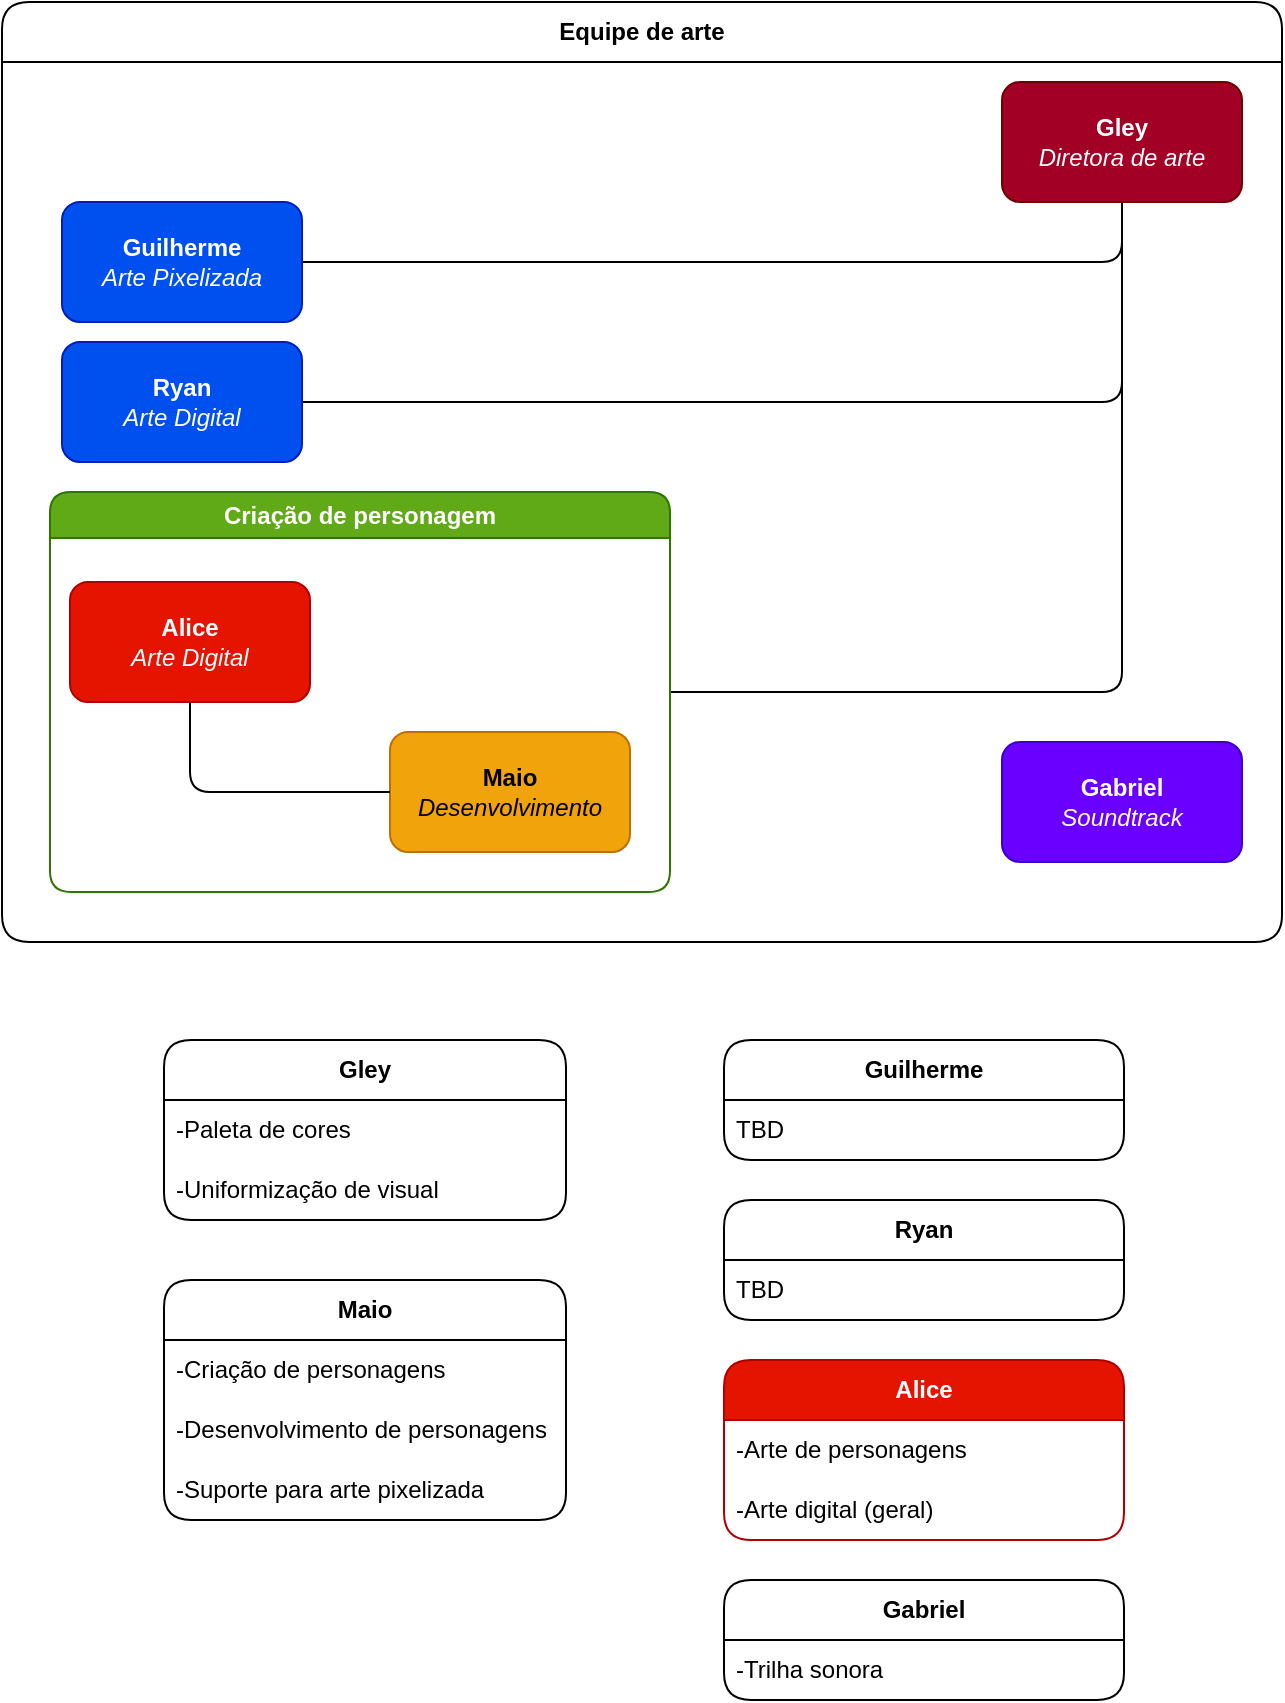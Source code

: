 <mxfile version="20.8.11" type="github">
  <diagram id="prtHgNgQTEPvFCAcTncT" name="Page-1">
    <mxGraphModel dx="1639" dy="946" grid="0" gridSize="10" guides="1" tooltips="1" connect="1" arrows="1" fold="1" page="0" pageScale="1" pageWidth="827" pageHeight="1169" background="none" math="0" shadow="0">
      <root>
        <mxCell id="0" />
        <mxCell id="1" parent="0" />
        <mxCell id="Z7raK7aURQdZE7R4rnPv-21" value="Equipe de arte" style="swimlane;whiteSpace=wrap;html=1;startSize=30;rounded=1;shadow=0;glass=0;backgroundOutline=0;container=0;swimlaneLine=1;labelBackgroundColor=none;" vertex="1" parent="1">
          <mxGeometry x="79" y="41" width="640" height="470" as="geometry" />
        </mxCell>
        <mxCell id="Z7raK7aURQdZE7R4rnPv-52" style="edgeStyle=orthogonalEdgeStyle;rounded=1;orthogonalLoop=1;jettySize=auto;html=1;exitX=1;exitY=0.5;exitDx=0;exitDy=0;entryX=0.5;entryY=1;entryDx=0;entryDy=0;endArrow=none;endFill=0;labelBackgroundColor=none;fontColor=default;" edge="1" parent="Z7raK7aURQdZE7R4rnPv-21" source="Z7raK7aURQdZE7R4rnPv-17" target="Z7raK7aURQdZE7R4rnPv-37">
          <mxGeometry relative="1" as="geometry" />
        </mxCell>
        <mxCell id="Z7raK7aURQdZE7R4rnPv-17" value="&lt;b&gt;Guilherme&lt;br&gt;&lt;/b&gt;&lt;i&gt;Arte Pixelizada&lt;/i&gt;" style="rounded=1;whiteSpace=wrap;html=1;labelBackgroundColor=none;fillColor=#0050ef;fontColor=#ffffff;strokeColor=#001DBC;" vertex="1" parent="Z7raK7aURQdZE7R4rnPv-21">
          <mxGeometry x="30" y="100" width="120" height="60" as="geometry" />
        </mxCell>
        <mxCell id="Z7raK7aURQdZE7R4rnPv-51" style="edgeStyle=orthogonalEdgeStyle;rounded=1;orthogonalLoop=1;jettySize=auto;html=1;exitX=1;exitY=0.5;exitDx=0;exitDy=0;entryX=0.5;entryY=1;entryDx=0;entryDy=0;endArrow=none;endFill=0;labelBackgroundColor=none;fontColor=default;" edge="1" parent="Z7raK7aURQdZE7R4rnPv-21" source="Z7raK7aURQdZE7R4rnPv-18" target="Z7raK7aURQdZE7R4rnPv-37">
          <mxGeometry relative="1" as="geometry" />
        </mxCell>
        <mxCell id="Z7raK7aURQdZE7R4rnPv-18" value="&lt;b&gt;Ryan&lt;br&gt;&lt;/b&gt;&lt;i&gt;Arte Digital&lt;/i&gt;" style="rounded=1;whiteSpace=wrap;html=1;labelBackgroundColor=none;fillColor=#0050ef;fontColor=#ffffff;strokeColor=#001DBC;" vertex="1" parent="Z7raK7aURQdZE7R4rnPv-21">
          <mxGeometry x="30" y="170" width="120" height="60" as="geometry" />
        </mxCell>
        <mxCell id="Z7raK7aURQdZE7R4rnPv-20" value="&lt;b&gt;Gabriel&lt;br&gt;&lt;/b&gt;&lt;i&gt;Soundtrack&lt;/i&gt;" style="rounded=1;whiteSpace=wrap;html=1;labelBackgroundColor=none;fillColor=#6a00ff;fontColor=#ffffff;strokeColor=#3700CC;" vertex="1" parent="Z7raK7aURQdZE7R4rnPv-21">
          <mxGeometry x="500" y="370" width="120" height="60" as="geometry" />
        </mxCell>
        <mxCell id="Z7raK7aURQdZE7R4rnPv-53" style="edgeStyle=orthogonalEdgeStyle;rounded=1;orthogonalLoop=1;jettySize=auto;html=1;exitX=0.5;exitY=1;exitDx=0;exitDy=0;entryX=1;entryY=0.5;entryDx=0;entryDy=0;endArrow=none;endFill=0;labelBackgroundColor=none;fontColor=default;" edge="1" parent="Z7raK7aURQdZE7R4rnPv-21" source="Z7raK7aURQdZE7R4rnPv-37" target="Z7raK7aURQdZE7R4rnPv-44">
          <mxGeometry relative="1" as="geometry" />
        </mxCell>
        <mxCell id="Z7raK7aURQdZE7R4rnPv-37" value="&lt;b&gt;Gley&lt;br&gt;&lt;/b&gt;&lt;i&gt;Diretora de arte&lt;/i&gt;" style="rounded=1;whiteSpace=wrap;html=1;labelBackgroundColor=none;fillColor=#a20025;fontColor=#ffffff;strokeColor=#6F0000;" vertex="1" parent="Z7raK7aURQdZE7R4rnPv-21">
          <mxGeometry x="500" y="40" width="120" height="60" as="geometry" />
        </mxCell>
        <mxCell id="Z7raK7aURQdZE7R4rnPv-44" value="Criação de personagem" style="swimlane;whiteSpace=wrap;html=1;labelBackgroundColor=none;rounded=1;fillColor=#60a917;fontColor=#ffffff;strokeColor=#2D7600;" vertex="1" parent="Z7raK7aURQdZE7R4rnPv-21">
          <mxGeometry x="24" y="245" width="310" height="200" as="geometry">
            <mxRectangle x="70" y="225" width="180" height="30" as="alternateBounds" />
          </mxGeometry>
        </mxCell>
        <mxCell id="Z7raK7aURQdZE7R4rnPv-16" value="&lt;b&gt;Alice&lt;br&gt;&lt;/b&gt;&lt;i&gt;Arte Digital&lt;/i&gt;" style="rounded=1;whiteSpace=wrap;html=1;labelBackgroundColor=none;fillColor=#e51400;fontColor=#ffffff;strokeColor=#B20000;" vertex="1" parent="Z7raK7aURQdZE7R4rnPv-44">
          <mxGeometry x="10" y="45" width="120" height="60" as="geometry" />
        </mxCell>
        <mxCell id="Z7raK7aURQdZE7R4rnPv-19" value="&lt;b&gt;Maio&lt;br&gt;&lt;/b&gt;&lt;i&gt;Desenvolvimento&lt;/i&gt;" style="rounded=1;whiteSpace=wrap;html=1;labelBackgroundColor=none;fillColor=#f0a30a;fontColor=#000000;strokeColor=#BD7000;" vertex="1" parent="Z7raK7aURQdZE7R4rnPv-44">
          <mxGeometry x="170" y="120" width="120" height="60" as="geometry" />
        </mxCell>
        <mxCell id="Z7raK7aURQdZE7R4rnPv-46" style="edgeStyle=orthogonalEdgeStyle;rounded=1;orthogonalLoop=1;jettySize=auto;html=1;entryX=0.5;entryY=1;entryDx=0;entryDy=0;endArrow=none;endFill=0;labelBackgroundColor=none;fontColor=default;" edge="1" parent="Z7raK7aURQdZE7R4rnPv-44" source="Z7raK7aURQdZE7R4rnPv-19" target="Z7raK7aURQdZE7R4rnPv-16">
          <mxGeometry relative="1" as="geometry" />
        </mxCell>
        <mxCell id="Z7raK7aURQdZE7R4rnPv-54" value="&lt;b&gt;Gley&lt;/b&gt;" style="swimlane;fontStyle=0;childLayout=stackLayout;horizontal=1;startSize=30;horizontalStack=0;resizeParent=1;resizeParentMax=0;resizeLast=0;collapsible=1;marginBottom=0;whiteSpace=wrap;html=1;rounded=1;shadow=0;glass=0;flipH=1;labelBackgroundColor=none;" vertex="1" parent="1">
          <mxGeometry x="160" y="560" width="201" height="90" as="geometry" />
        </mxCell>
        <mxCell id="Z7raK7aURQdZE7R4rnPv-55" value="-Paleta de cores" style="text;strokeColor=none;fillColor=none;align=left;verticalAlign=middle;spacingLeft=4;spacingRight=4;overflow=hidden;points=[[0,0.5],[1,0.5]];portConstraint=eastwest;rotatable=0;whiteSpace=wrap;html=1;labelBackgroundColor=none;rounded=1;" vertex="1" parent="Z7raK7aURQdZE7R4rnPv-54">
          <mxGeometry y="30" width="201" height="30" as="geometry" />
        </mxCell>
        <mxCell id="Z7raK7aURQdZE7R4rnPv-56" value="-Uniformização de visual" style="text;strokeColor=none;fillColor=none;align=left;verticalAlign=middle;spacingLeft=4;spacingRight=4;overflow=hidden;points=[[0,0.5],[1,0.5]];portConstraint=eastwest;rotatable=0;whiteSpace=wrap;html=1;labelBackgroundColor=none;rounded=1;" vertex="1" parent="Z7raK7aURQdZE7R4rnPv-54">
          <mxGeometry y="60" width="201" height="30" as="geometry" />
        </mxCell>
        <mxCell id="Z7raK7aURQdZE7R4rnPv-58" value="&lt;b&gt;Guilherme&lt;/b&gt;" style="swimlane;fontStyle=0;childLayout=stackLayout;horizontal=1;startSize=30;horizontalStack=0;resizeParent=1;resizeParentMax=0;resizeLast=0;collapsible=1;marginBottom=0;whiteSpace=wrap;html=1;rounded=1;shadow=0;glass=0;flipH=1;flipV=0;labelBackgroundColor=none;" vertex="1" parent="1">
          <mxGeometry x="440" y="560" width="200" height="60" as="geometry" />
        </mxCell>
        <mxCell id="Z7raK7aURQdZE7R4rnPv-59" value="TBD" style="text;strokeColor=none;fillColor=none;align=left;verticalAlign=middle;spacingLeft=4;spacingRight=4;overflow=hidden;points=[[0,0.5],[1,0.5]];portConstraint=eastwest;rotatable=0;whiteSpace=wrap;html=1;labelBackgroundColor=none;rounded=1;" vertex="1" parent="Z7raK7aURQdZE7R4rnPv-58">
          <mxGeometry y="30" width="200" height="30" as="geometry" />
        </mxCell>
        <mxCell id="Z7raK7aURQdZE7R4rnPv-62" value="&lt;b&gt;Ryan&lt;/b&gt;" style="swimlane;fontStyle=0;childLayout=stackLayout;horizontal=1;startSize=30;horizontalStack=0;resizeParent=1;resizeParentMax=0;resizeLast=0;collapsible=1;marginBottom=0;whiteSpace=wrap;html=1;rounded=1;shadow=0;glass=0;flipH=1;flipV=0;labelBackgroundColor=none;" vertex="1" parent="1">
          <mxGeometry x="440" y="640" width="200" height="60" as="geometry" />
        </mxCell>
        <mxCell id="Z7raK7aURQdZE7R4rnPv-63" value="TBD" style="text;strokeColor=none;fillColor=none;align=left;verticalAlign=middle;spacingLeft=4;spacingRight=4;overflow=hidden;points=[[0,0.5],[1,0.5]];portConstraint=eastwest;rotatable=0;whiteSpace=wrap;html=1;labelBackgroundColor=none;rounded=1;" vertex="1" parent="Z7raK7aURQdZE7R4rnPv-62">
          <mxGeometry y="30" width="200" height="30" as="geometry" />
        </mxCell>
        <mxCell id="Z7raK7aURQdZE7R4rnPv-67" value="&lt;b&gt;Alice&lt;/b&gt;" style="swimlane;fontStyle=0;childLayout=stackLayout;horizontal=1;startSize=30;horizontalStack=0;resizeParent=1;resizeParentMax=0;resizeLast=0;collapsible=1;marginBottom=0;whiteSpace=wrap;html=1;rounded=1;shadow=0;glass=0;flipH=1;flipV=0;labelBackgroundColor=none;fillColor=#e51400;fontColor=#ffffff;strokeColor=#B20000;" vertex="1" parent="1">
          <mxGeometry x="440" y="720" width="200" height="90" as="geometry">
            <mxRectangle x="360" y="740" width="70" height="30" as="alternateBounds" />
          </mxGeometry>
        </mxCell>
        <mxCell id="Z7raK7aURQdZE7R4rnPv-68" value="-Arte de personagens" style="text;strokeColor=none;fillColor=none;align=left;verticalAlign=middle;spacingLeft=4;spacingRight=4;overflow=hidden;points=[[0,0.5],[1,0.5]];portConstraint=eastwest;rotatable=0;whiteSpace=wrap;html=1;labelBackgroundColor=none;rounded=1;" vertex="1" parent="Z7raK7aURQdZE7R4rnPv-67">
          <mxGeometry y="30" width="200" height="30" as="geometry" />
        </mxCell>
        <mxCell id="Z7raK7aURQdZE7R4rnPv-69" value="-Arte digital (geral)" style="text;strokeColor=none;fillColor=none;align=left;verticalAlign=middle;spacingLeft=4;spacingRight=4;overflow=hidden;points=[[0,0.5],[1,0.5]];portConstraint=eastwest;rotatable=0;whiteSpace=wrap;html=1;labelBackgroundColor=none;rounded=1;" vertex="1" parent="Z7raK7aURQdZE7R4rnPv-67">
          <mxGeometry y="60" width="200" height="30" as="geometry" />
        </mxCell>
        <mxCell id="Z7raK7aURQdZE7R4rnPv-76" value="&lt;b&gt;Gabriel&lt;/b&gt;" style="swimlane;fontStyle=0;childLayout=stackLayout;horizontal=1;startSize=30;horizontalStack=0;resizeParent=1;resizeParentMax=0;resizeLast=0;collapsible=1;marginBottom=0;whiteSpace=wrap;html=1;rounded=1;shadow=0;glass=0;flipH=1;flipV=0;labelBackgroundColor=none;" vertex="1" parent="1">
          <mxGeometry x="440" y="830" width="200" height="60" as="geometry" />
        </mxCell>
        <mxCell id="Z7raK7aURQdZE7R4rnPv-77" value="-Trilha sonora" style="text;strokeColor=none;fillColor=none;align=left;verticalAlign=middle;spacingLeft=4;spacingRight=4;overflow=hidden;points=[[0,0.5],[1,0.5]];portConstraint=eastwest;rotatable=0;whiteSpace=wrap;html=1;labelBackgroundColor=none;rounded=1;" vertex="1" parent="Z7raK7aURQdZE7R4rnPv-76">
          <mxGeometry y="30" width="200" height="30" as="geometry" />
        </mxCell>
        <mxCell id="Z7raK7aURQdZE7R4rnPv-80" value="&lt;b&gt;Maio&lt;/b&gt;" style="swimlane;fontStyle=0;childLayout=stackLayout;horizontal=1;startSize=30;horizontalStack=0;resizeParent=1;resizeParentMax=0;resizeLast=0;collapsible=1;marginBottom=0;whiteSpace=wrap;html=1;rounded=1;shadow=0;glass=0;labelBackgroundColor=none;" vertex="1" parent="1">
          <mxGeometry x="160" y="680" width="201" height="120" as="geometry" />
        </mxCell>
        <mxCell id="Z7raK7aURQdZE7R4rnPv-81" value="-Criação de personagens" style="text;strokeColor=none;fillColor=none;align=left;verticalAlign=middle;spacingLeft=4;spacingRight=4;overflow=hidden;points=[[0,0.5],[1,0.5]];portConstraint=eastwest;rotatable=0;whiteSpace=wrap;html=1;labelBackgroundColor=none;rounded=1;" vertex="1" parent="Z7raK7aURQdZE7R4rnPv-80">
          <mxGeometry y="30" width="201" height="30" as="geometry" />
        </mxCell>
        <mxCell id="Z7raK7aURQdZE7R4rnPv-82" value="-Desenvolvimento de personagens" style="text;strokeColor=none;fillColor=none;align=left;verticalAlign=middle;spacingLeft=4;spacingRight=4;overflow=hidden;points=[[0,0.5],[1,0.5]];portConstraint=eastwest;rotatable=0;whiteSpace=wrap;html=1;labelBackgroundColor=none;rounded=1;" vertex="1" parent="Z7raK7aURQdZE7R4rnPv-80">
          <mxGeometry y="60" width="201" height="30" as="geometry" />
        </mxCell>
        <mxCell id="Z7raK7aURQdZE7R4rnPv-83" value="-Suporte para arte pixelizada" style="text;strokeColor=none;fillColor=none;align=left;verticalAlign=middle;spacingLeft=4;spacingRight=4;overflow=hidden;points=[[0,0.5],[1,0.5]];portConstraint=eastwest;rotatable=0;whiteSpace=wrap;html=1;labelBackgroundColor=none;rounded=1;" vertex="1" parent="Z7raK7aURQdZE7R4rnPv-80">
          <mxGeometry y="90" width="201" height="30" as="geometry" />
        </mxCell>
      </root>
    </mxGraphModel>
  </diagram>
</mxfile>
